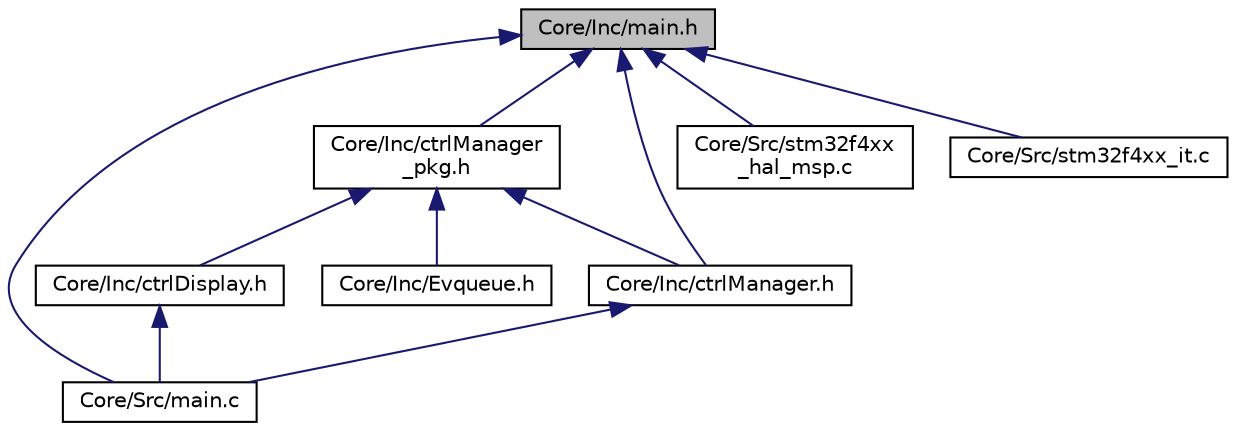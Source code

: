 digraph "Core/Inc/main.h"
{
 // LATEX_PDF_SIZE
  edge [fontname="Helvetica",fontsize="10",labelfontname="Helvetica",labelfontsize="10"];
  node [fontname="Helvetica",fontsize="10",shape=record];
  Node1 [label="Core/Inc/main.h",height=0.2,width=0.4,color="black", fillcolor="grey75", style="filled", fontcolor="black",tooltip=": Header for main.c file. This file contains the common defines of the application."];
  Node1 -> Node2 [dir="back",color="midnightblue",fontsize="10",style="solid",fontname="Helvetica"];
  Node2 [label="Core/Inc/ctrlManager.h",height=0.2,width=0.4,color="black", fillcolor="white", style="filled",URL="$ctrl_manager_8h_source.html",tooltip=" "];
  Node2 -> Node3 [dir="back",color="midnightblue",fontsize="10",style="solid",fontname="Helvetica"];
  Node3 [label="Core/Src/main.c",height=0.2,width=0.4,color="black", fillcolor="white", style="filled",URL="$main_8c.html",tooltip=": Main program body"];
  Node1 -> Node4 [dir="back",color="midnightblue",fontsize="10",style="solid",fontname="Helvetica"];
  Node4 [label="Core/Inc/ctrlManager\l_pkg.h",height=0.2,width=0.4,color="black", fillcolor="white", style="filled",URL="$ctrl_manager__pkg_8h_source.html",tooltip=" "];
  Node4 -> Node5 [dir="back",color="midnightblue",fontsize="10",style="solid",fontname="Helvetica"];
  Node5 [label="Core/Inc/Evqueue.h",height=0.2,width=0.4,color="black", fillcolor="white", style="filled",URL="$_evqueue_8h_source.html",tooltip=" "];
  Node4 -> Node6 [dir="back",color="midnightblue",fontsize="10",style="solid",fontname="Helvetica"];
  Node6 [label="Core/Inc/ctrlDisplay.h",height=0.2,width=0.4,color="black", fillcolor="white", style="filled",URL="$ctrl_display_8h_source.html",tooltip=" "];
  Node6 -> Node3 [dir="back",color="midnightblue",fontsize="10",style="solid",fontname="Helvetica"];
  Node4 -> Node2 [dir="back",color="midnightblue",fontsize="10",style="solid",fontname="Helvetica"];
  Node1 -> Node3 [dir="back",color="midnightblue",fontsize="10",style="solid",fontname="Helvetica"];
  Node1 -> Node7 [dir="back",color="midnightblue",fontsize="10",style="solid",fontname="Helvetica"];
  Node7 [label="Core/Src/stm32f4xx\l_hal_msp.c",height=0.2,width=0.4,color="black", fillcolor="white", style="filled",URL="$stm32f4xx__hal__msp_8c.html",tooltip="This file provides code for the MSP Initialization and de-Initialization codes."];
  Node1 -> Node8 [dir="back",color="midnightblue",fontsize="10",style="solid",fontname="Helvetica"];
  Node8 [label="Core/Src/stm32f4xx_it.c",height=0.2,width=0.4,color="black", fillcolor="white", style="filled",URL="$stm32f4xx__it_8c.html",tooltip="Interrupt Service Routines."];
}
